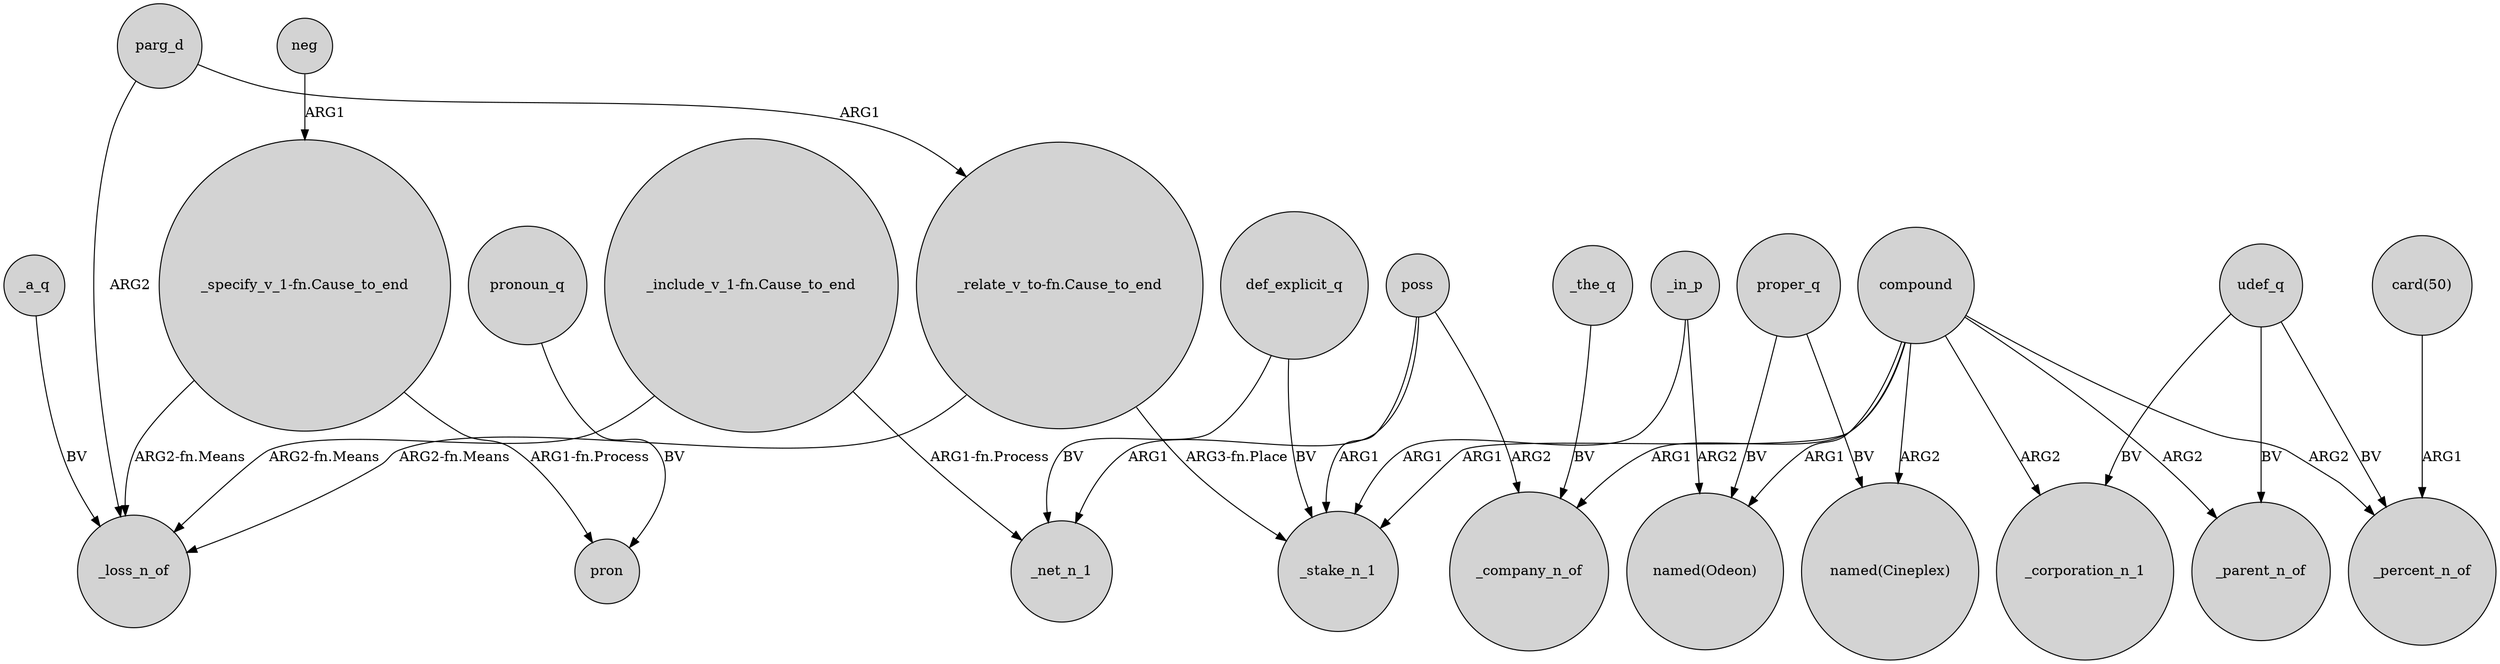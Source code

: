 digraph {
	node [shape=circle style=filled]
	_a_q -> _loss_n_of [label=BV]
	def_explicit_q -> _net_n_1 [label=BV]
	proper_q -> "named(Cineplex)" [label=BV]
	parg_d -> _loss_n_of [label=ARG2]
	"_relate_v_to-fn.Cause_to_end" -> _stake_n_1 [label="ARG3-fn.Place"]
	"_specify_v_1-fn.Cause_to_end" -> pron [label="ARG1-fn.Process"]
	"_specify_v_1-fn.Cause_to_end" -> _loss_n_of [label="ARG2-fn.Means"]
	compound -> _company_n_of [label=ARG1]
	compound -> "named(Cineplex)" [label=ARG2]
	compound -> "named(Odeon)" [label=ARG1]
	compound -> _parent_n_of [label=ARG2]
	pronoun_q -> pron [label=BV]
	poss -> _company_n_of [label=ARG2]
	"_include_v_1-fn.Cause_to_end" -> _net_n_1 [label="ARG1-fn.Process"]
	parg_d -> "_relate_v_to-fn.Cause_to_end" [label=ARG1]
	udef_q -> _percent_n_of [label=BV]
	compound -> _stake_n_1 [label=ARG1]
	compound -> _percent_n_of [label=ARG2]
	"_include_v_1-fn.Cause_to_end" -> _loss_n_of [label="ARG2-fn.Means"]
	_in_p -> "named(Odeon)" [label=ARG2]
	def_explicit_q -> _stake_n_1 [label=BV]
	"_relate_v_to-fn.Cause_to_end" -> _loss_n_of [label="ARG2-fn.Means"]
	poss -> _stake_n_1 [label=ARG1]
	"card(50)" -> _percent_n_of [label=ARG1]
	compound -> _corporation_n_1 [label=ARG2]
	udef_q -> _corporation_n_1 [label=BV]
	udef_q -> _parent_n_of [label=BV]
	_the_q -> _company_n_of [label=BV]
	_in_p -> _stake_n_1 [label=ARG1]
	poss -> _net_n_1 [label=ARG1]
	neg -> "_specify_v_1-fn.Cause_to_end" [label=ARG1]
	proper_q -> "named(Odeon)" [label=BV]
}
